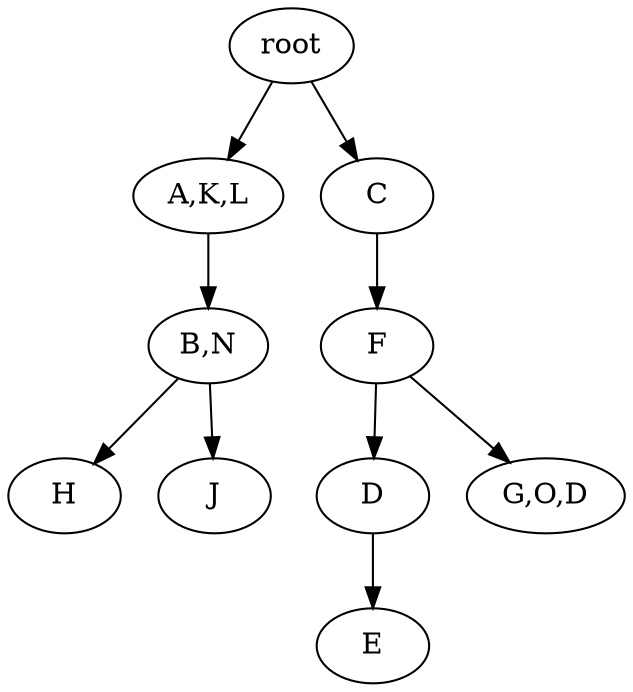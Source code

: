 strict digraph G {
	graph [name=G];
	0	 [label=root];
	3	 [label="A,K,L"];
	0 -> 3;
	2	 [label=C];
	0 -> 2;
	4	 [label="B,N"];
	3 -> 4;
	6	 [label=H];
	4 -> 6;
	5	 [label=J];
	4 -> 5;
	7	 [label=F];
	2 -> 7;
	9	 [label=D];
	10	 [label=E];
	9 -> 10;
	7 -> 9;
	8	 [label="G,O,D"];
	7 -> 8;
}
